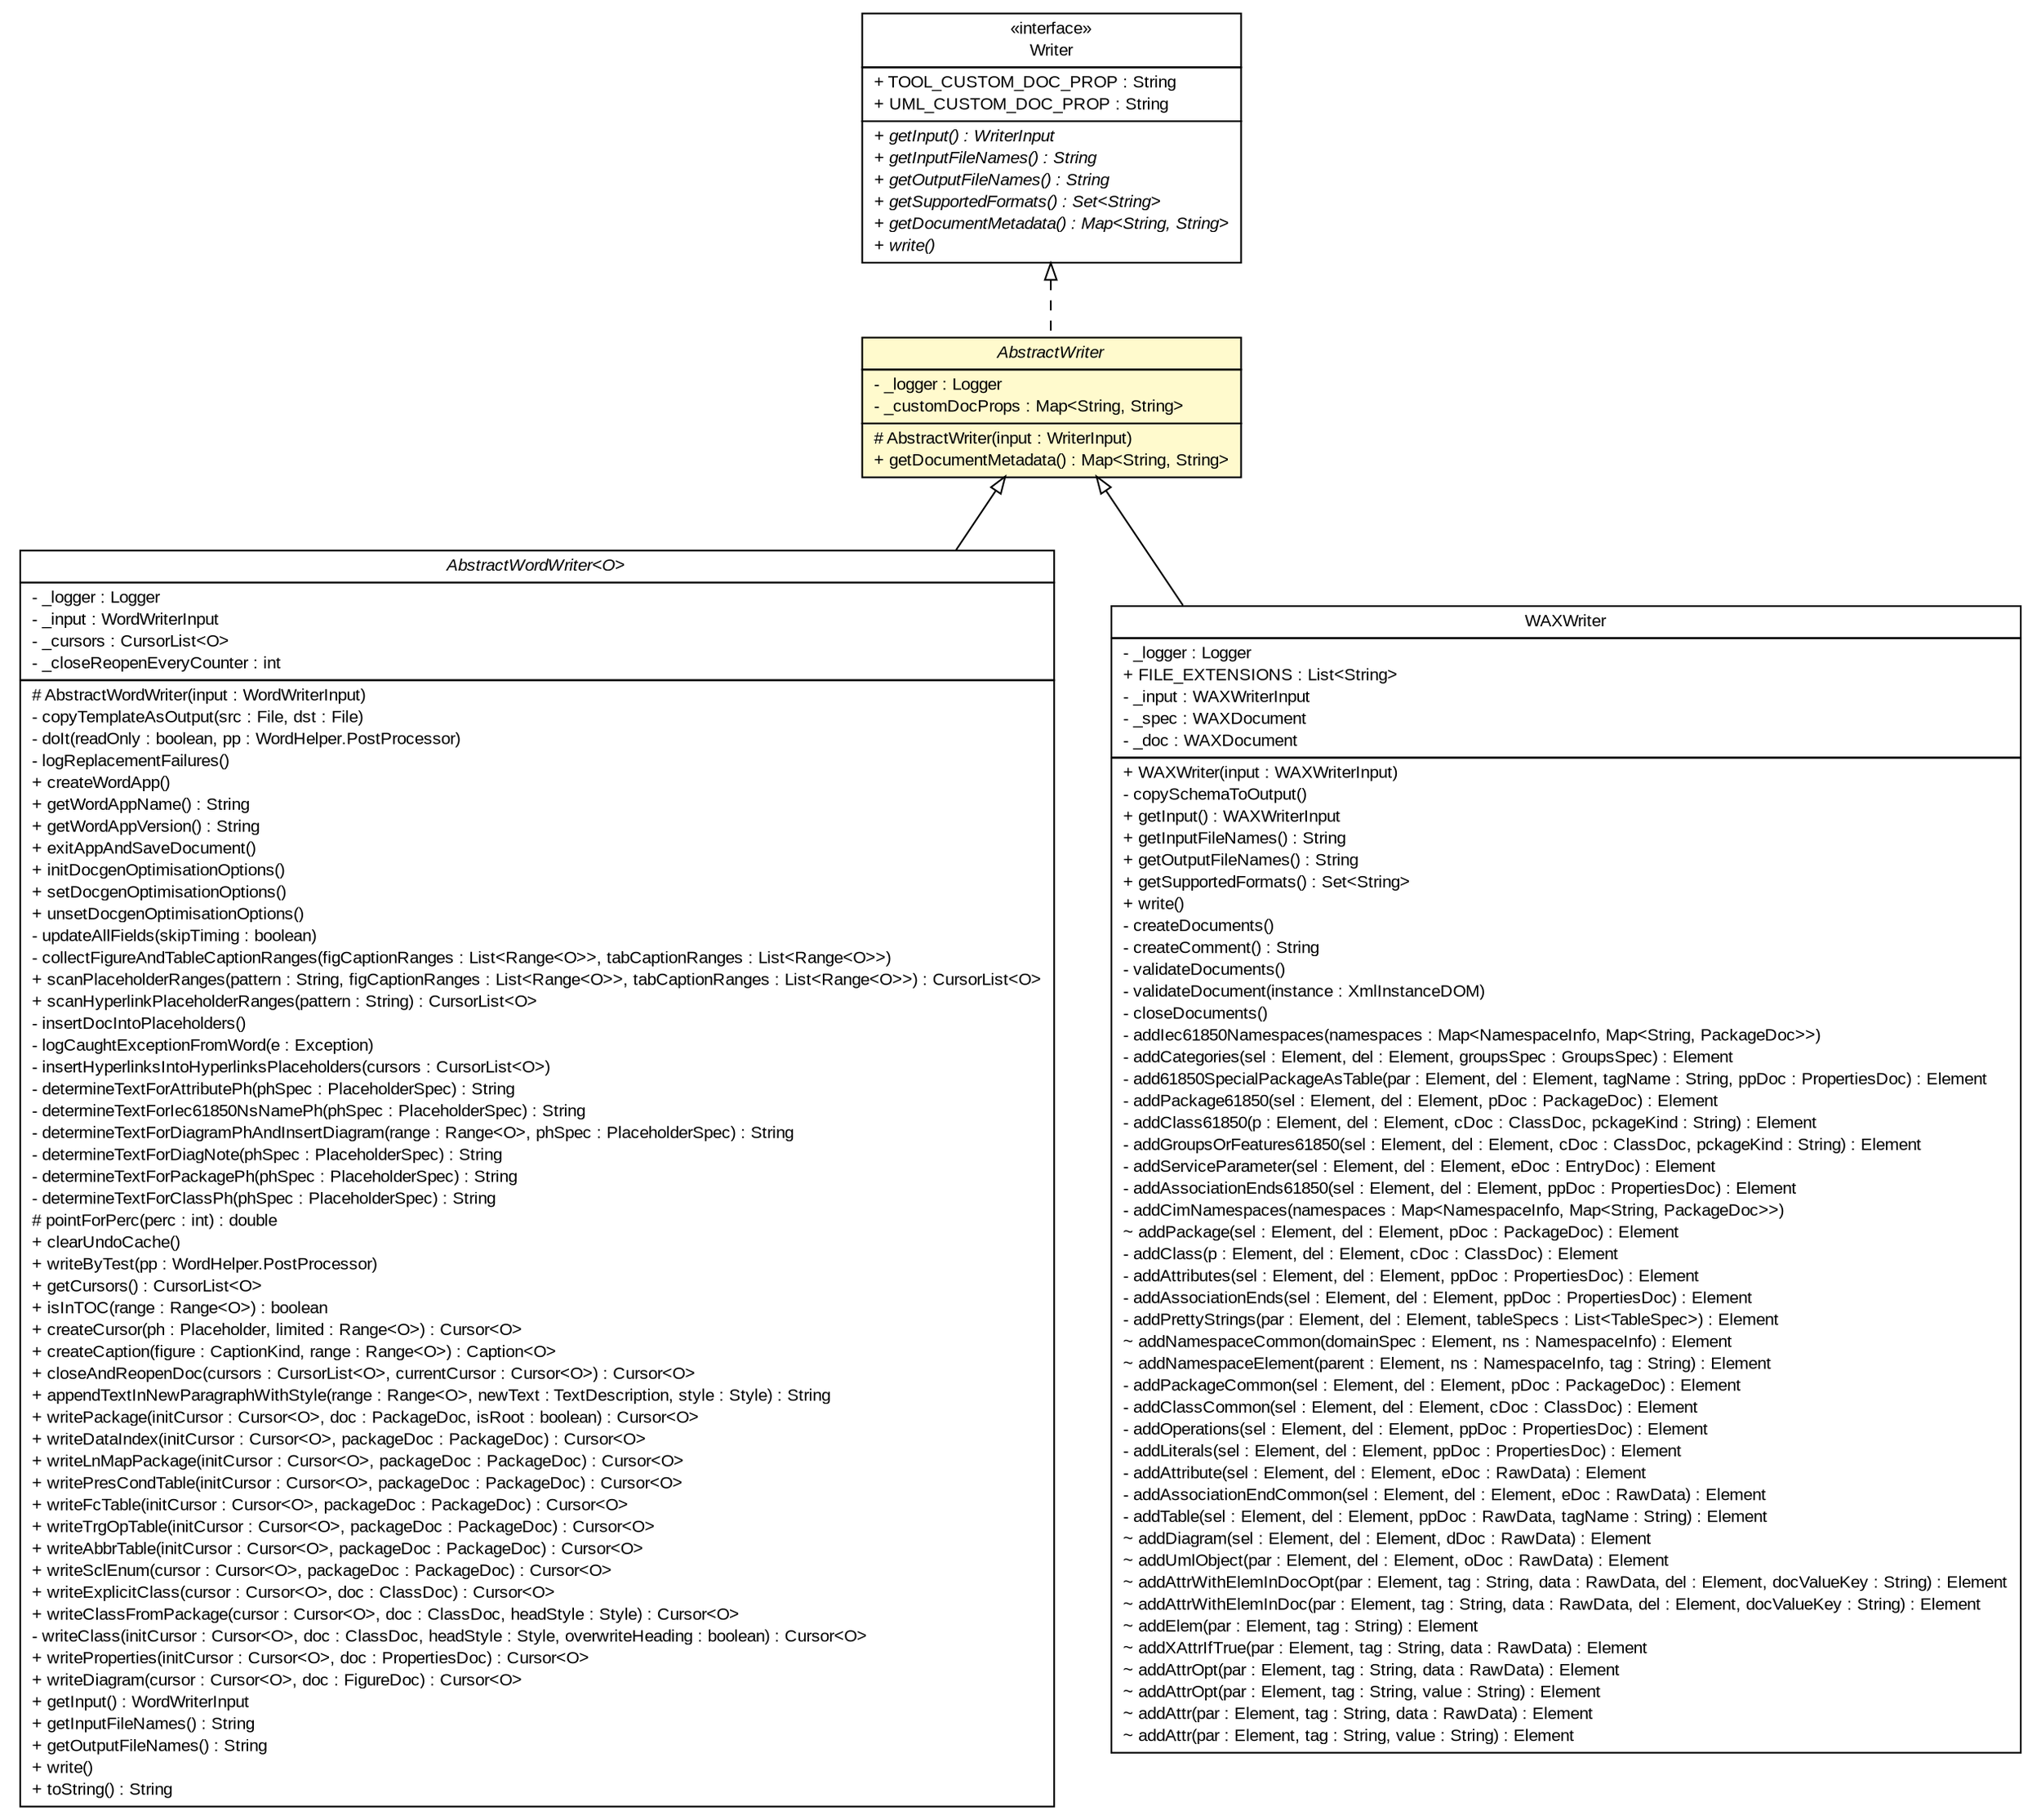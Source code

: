 #!/usr/local/bin/dot
#
# Class diagram 
# Generated by UMLGraph version R5_6_6-6-g3bdff0 (http://www.umlgraph.org/)
#

digraph G {
	edge [fontname="arial",fontsize=10,labelfontname="arial",labelfontsize=10];
	node [fontname="arial",fontsize=10,shape=plaintext];
	nodesep=0.25;
	ranksep=0.5;
	// org.tanjakostic.jcleancim.docgen.writer.Writer
	c21573 [label=<<table title="org.tanjakostic.jcleancim.docgen.writer.Writer" border="0" cellborder="1" cellspacing="0" cellpadding="2" port="p" href="./Writer.html">
		<tr><td><table border="0" cellspacing="0" cellpadding="1">
<tr><td align="center" balign="center"> &#171;interface&#187; </td></tr>
<tr><td align="center" balign="center"> Writer </td></tr>
		</table></td></tr>
		<tr><td><table border="0" cellspacing="0" cellpadding="1">
<tr><td align="left" balign="left"> + TOOL_CUSTOM_DOC_PROP : String </td></tr>
<tr><td align="left" balign="left"> + UML_CUSTOM_DOC_PROP : String </td></tr>
		</table></td></tr>
		<tr><td><table border="0" cellspacing="0" cellpadding="1">
<tr><td align="left" balign="left"><font face="Arial Italic" point-size="10.0"> + getInput() : WriterInput </font></td></tr>
<tr><td align="left" balign="left"><font face="Arial Italic" point-size="10.0"> + getInputFileNames() : String </font></td></tr>
<tr><td align="left" balign="left"><font face="Arial Italic" point-size="10.0"> + getOutputFileNames() : String </font></td></tr>
<tr><td align="left" balign="left"><font face="Arial Italic" point-size="10.0"> + getSupportedFormats() : Set&lt;String&gt; </font></td></tr>
<tr><td align="left" balign="left"><font face="Arial Italic" point-size="10.0"> + getDocumentMetadata() : Map&lt;String, String&gt; </font></td></tr>
<tr><td align="left" balign="left"><font face="Arial Italic" point-size="10.0"> + write() </font></td></tr>
		</table></td></tr>
		</table>>, URL="./Writer.html", fontname="arial", fontcolor="black", fontsize=10.0];
	// org.tanjakostic.jcleancim.docgen.writer.AbstractWriter
	c21586 [label=<<table title="org.tanjakostic.jcleancim.docgen.writer.AbstractWriter" border="0" cellborder="1" cellspacing="0" cellpadding="2" port="p" bgcolor="lemonChiffon" href="./AbstractWriter.html">
		<tr><td><table border="0" cellspacing="0" cellpadding="1">
<tr><td align="center" balign="center"><font face="Arial Italic"> AbstractWriter </font></td></tr>
		</table></td></tr>
		<tr><td><table border="0" cellspacing="0" cellpadding="1">
<tr><td align="left" balign="left"> - _logger : Logger </td></tr>
<tr><td align="left" balign="left"> - _customDocProps : Map&lt;String, String&gt; </td></tr>
		</table></td></tr>
		<tr><td><table border="0" cellspacing="0" cellpadding="1">
<tr><td align="left" balign="left"> # AbstractWriter(input : WriterInput) </td></tr>
<tr><td align="left" balign="left"> + getDocumentMetadata() : Map&lt;String, String&gt; </td></tr>
		</table></td></tr>
		</table>>, URL="./AbstractWriter.html", fontname="arial", fontcolor="black", fontsize=10.0];
	// org.tanjakostic.jcleancim.docgen.writer.word.AbstractWordWriter<O>
	c21593 [label=<<table title="org.tanjakostic.jcleancim.docgen.writer.word.AbstractWordWriter" border="0" cellborder="1" cellspacing="0" cellpadding="2" port="p" href="./word/AbstractWordWriter.html">
		<tr><td><table border="0" cellspacing="0" cellpadding="1">
<tr><td align="center" balign="center"><font face="Arial Italic"> AbstractWordWriter&lt;O&gt; </font></td></tr>
		</table></td></tr>
		<tr><td><table border="0" cellspacing="0" cellpadding="1">
<tr><td align="left" balign="left"> - _logger : Logger </td></tr>
<tr><td align="left" balign="left"> - _input : WordWriterInput </td></tr>
<tr><td align="left" balign="left"> - _cursors : CursorList&lt;O&gt; </td></tr>
<tr><td align="left" balign="left"> - _closeReopenEveryCounter : int </td></tr>
		</table></td></tr>
		<tr><td><table border="0" cellspacing="0" cellpadding="1">
<tr><td align="left" balign="left"> # AbstractWordWriter(input : WordWriterInput) </td></tr>
<tr><td align="left" balign="left"> - copyTemplateAsOutput(src : File, dst : File) </td></tr>
<tr><td align="left" balign="left"> - doIt(readOnly : boolean, pp : WordHelper.PostProcessor) </td></tr>
<tr><td align="left" balign="left"> - logReplacementFailures() </td></tr>
<tr><td align="left" balign="left"> + createWordApp() </td></tr>
<tr><td align="left" balign="left"> + getWordAppName() : String </td></tr>
<tr><td align="left" balign="left"> + getWordAppVersion() : String </td></tr>
<tr><td align="left" balign="left"> + exitAppAndSaveDocument() </td></tr>
<tr><td align="left" balign="left"> + initDocgenOptimisationOptions() </td></tr>
<tr><td align="left" balign="left"> + setDocgenOptimisationOptions() </td></tr>
<tr><td align="left" balign="left"> + unsetDocgenOptimisationOptions() </td></tr>
<tr><td align="left" balign="left"> - updateAllFields(skipTiming : boolean) </td></tr>
<tr><td align="left" balign="left"> - collectFigureAndTableCaptionRanges(figCaptionRanges : List&lt;Range&lt;O&gt;&gt;, tabCaptionRanges : List&lt;Range&lt;O&gt;&gt;) </td></tr>
<tr><td align="left" balign="left"> + scanPlaceholderRanges(pattern : String, figCaptionRanges : List&lt;Range&lt;O&gt;&gt;, tabCaptionRanges : List&lt;Range&lt;O&gt;&gt;) : CursorList&lt;O&gt; </td></tr>
<tr><td align="left" balign="left"> + scanHyperlinkPlaceholderRanges(pattern : String) : CursorList&lt;O&gt; </td></tr>
<tr><td align="left" balign="left"> - insertDocIntoPlaceholders() </td></tr>
<tr><td align="left" balign="left"> - logCaughtExceptionFromWord(e : Exception) </td></tr>
<tr><td align="left" balign="left"> - insertHyperlinksIntoHyperlinksPlaceholders(cursors : CursorList&lt;O&gt;) </td></tr>
<tr><td align="left" balign="left"> - determineTextForAttributePh(phSpec : PlaceholderSpec) : String </td></tr>
<tr><td align="left" balign="left"> - determineTextForIec61850NsNamePh(phSpec : PlaceholderSpec) : String </td></tr>
<tr><td align="left" balign="left"> - determineTextForDiagramPhAndInsertDiagram(range : Range&lt;O&gt;, phSpec : PlaceholderSpec) : String </td></tr>
<tr><td align="left" balign="left"> - determineTextForDiagNote(phSpec : PlaceholderSpec) : String </td></tr>
<tr><td align="left" balign="left"> - determineTextForPackagePh(phSpec : PlaceholderSpec) : String </td></tr>
<tr><td align="left" balign="left"> - determineTextForClassPh(phSpec : PlaceholderSpec) : String </td></tr>
<tr><td align="left" balign="left"> # pointForPerc(perc : int) : double </td></tr>
<tr><td align="left" balign="left"> + clearUndoCache() </td></tr>
<tr><td align="left" balign="left"> + writeByTest(pp : WordHelper.PostProcessor) </td></tr>
<tr><td align="left" balign="left"> + getCursors() : CursorList&lt;O&gt; </td></tr>
<tr><td align="left" balign="left"> + isInTOC(range : Range&lt;O&gt;) : boolean </td></tr>
<tr><td align="left" balign="left"> + createCursor(ph : Placeholder, limited : Range&lt;O&gt;) : Cursor&lt;O&gt; </td></tr>
<tr><td align="left" balign="left"> + createCaption(figure : CaptionKind, range : Range&lt;O&gt;) : Caption&lt;O&gt; </td></tr>
<tr><td align="left" balign="left"> + closeAndReopenDoc(cursors : CursorList&lt;O&gt;, currentCursor : Cursor&lt;O&gt;) : Cursor&lt;O&gt; </td></tr>
<tr><td align="left" balign="left"> + appendTextInNewParagraphWithStyle(range : Range&lt;O&gt;, newText : TextDescription, style : Style) : String </td></tr>
<tr><td align="left" balign="left"> + writePackage(initCursor : Cursor&lt;O&gt;, doc : PackageDoc, isRoot : boolean) : Cursor&lt;O&gt; </td></tr>
<tr><td align="left" balign="left"> + writeDataIndex(initCursor : Cursor&lt;O&gt;, packageDoc : PackageDoc) : Cursor&lt;O&gt; </td></tr>
<tr><td align="left" balign="left"> + writeLnMapPackage(initCursor : Cursor&lt;O&gt;, packageDoc : PackageDoc) : Cursor&lt;O&gt; </td></tr>
<tr><td align="left" balign="left"> + writePresCondTable(initCursor : Cursor&lt;O&gt;, packageDoc : PackageDoc) : Cursor&lt;O&gt; </td></tr>
<tr><td align="left" balign="left"> + writeFcTable(initCursor : Cursor&lt;O&gt;, packageDoc : PackageDoc) : Cursor&lt;O&gt; </td></tr>
<tr><td align="left" balign="left"> + writeTrgOpTable(initCursor : Cursor&lt;O&gt;, packageDoc : PackageDoc) : Cursor&lt;O&gt; </td></tr>
<tr><td align="left" balign="left"> + writeAbbrTable(initCursor : Cursor&lt;O&gt;, packageDoc : PackageDoc) : Cursor&lt;O&gt; </td></tr>
<tr><td align="left" balign="left"> + writeSclEnum(cursor : Cursor&lt;O&gt;, packageDoc : PackageDoc) : Cursor&lt;O&gt; </td></tr>
<tr><td align="left" balign="left"> + writeExplicitClass(cursor : Cursor&lt;O&gt;, doc : ClassDoc) : Cursor&lt;O&gt; </td></tr>
<tr><td align="left" balign="left"> + writeClassFromPackage(cursor : Cursor&lt;O&gt;, doc : ClassDoc, headStyle : Style) : Cursor&lt;O&gt; </td></tr>
<tr><td align="left" balign="left"> - writeClass(initCursor : Cursor&lt;O&gt;, doc : ClassDoc, headStyle : Style, overwriteHeading : boolean) : Cursor&lt;O&gt; </td></tr>
<tr><td align="left" balign="left"> + writeProperties(initCursor : Cursor&lt;O&gt;, doc : PropertiesDoc) : Cursor&lt;O&gt; </td></tr>
<tr><td align="left" balign="left"> + writeDiagram(cursor : Cursor&lt;O&gt;, doc : FigureDoc) : Cursor&lt;O&gt; </td></tr>
<tr><td align="left" balign="left"> + getInput() : WordWriterInput </td></tr>
<tr><td align="left" balign="left"> + getInputFileNames() : String </td></tr>
<tr><td align="left" balign="left"> + getOutputFileNames() : String </td></tr>
<tr><td align="left" balign="left"> + write() </td></tr>
<tr><td align="left" balign="left"> + toString() : String </td></tr>
		</table></td></tr>
		</table>>, URL="./word/AbstractWordWriter.html", fontname="arial", fontcolor="black", fontsize=10.0];
	// org.tanjakostic.jcleancim.docgen.writer.xml.WAXWriter
	c21605 [label=<<table title="org.tanjakostic.jcleancim.docgen.writer.xml.WAXWriter" border="0" cellborder="1" cellspacing="0" cellpadding="2" port="p" href="./xml/WAXWriter.html">
		<tr><td><table border="0" cellspacing="0" cellpadding="1">
<tr><td align="center" balign="center"> WAXWriter </td></tr>
		</table></td></tr>
		<tr><td><table border="0" cellspacing="0" cellpadding="1">
<tr><td align="left" balign="left"> - _logger : Logger </td></tr>
<tr><td align="left" balign="left"> + FILE_EXTENSIONS : List&lt;String&gt; </td></tr>
<tr><td align="left" balign="left"> - _input : WAXWriterInput </td></tr>
<tr><td align="left" balign="left"> - _spec : WAXDocument </td></tr>
<tr><td align="left" balign="left"> - _doc : WAXDocument </td></tr>
		</table></td></tr>
		<tr><td><table border="0" cellspacing="0" cellpadding="1">
<tr><td align="left" balign="left"> + WAXWriter(input : WAXWriterInput) </td></tr>
<tr><td align="left" balign="left"> - copySchemaToOutput() </td></tr>
<tr><td align="left" balign="left"> + getInput() : WAXWriterInput </td></tr>
<tr><td align="left" balign="left"> + getInputFileNames() : String </td></tr>
<tr><td align="left" balign="left"> + getOutputFileNames() : String </td></tr>
<tr><td align="left" balign="left"> + getSupportedFormats() : Set&lt;String&gt; </td></tr>
<tr><td align="left" balign="left"> + write() </td></tr>
<tr><td align="left" balign="left"> - createDocuments() </td></tr>
<tr><td align="left" balign="left"> - createComment() : String </td></tr>
<tr><td align="left" balign="left"> - validateDocuments() </td></tr>
<tr><td align="left" balign="left"> - validateDocument(instance : XmlInstanceDOM) </td></tr>
<tr><td align="left" balign="left"> - closeDocuments() </td></tr>
<tr><td align="left" balign="left"> - addIec61850Namespaces(namespaces : Map&lt;NamespaceInfo, Map&lt;String, PackageDoc&gt;&gt;) </td></tr>
<tr><td align="left" balign="left"> - addCategories(sel : Element, del : Element, groupsSpec : GroupsSpec) : Element </td></tr>
<tr><td align="left" balign="left"> - add61850SpecialPackageAsTable(par : Element, del : Element, tagName : String, ppDoc : PropertiesDoc) : Element </td></tr>
<tr><td align="left" balign="left"> - addPackage61850(sel : Element, del : Element, pDoc : PackageDoc) : Element </td></tr>
<tr><td align="left" balign="left"> - addClass61850(p : Element, del : Element, cDoc : ClassDoc, pckageKind : String) : Element </td></tr>
<tr><td align="left" balign="left"> - addGroupsOrFeatures61850(sel : Element, del : Element, cDoc : ClassDoc, pckageKind : String) : Element </td></tr>
<tr><td align="left" balign="left"> - addServiceParameter(sel : Element, del : Element, eDoc : EntryDoc) : Element </td></tr>
<tr><td align="left" balign="left"> - addAssociationEnds61850(sel : Element, del : Element, ppDoc : PropertiesDoc) : Element </td></tr>
<tr><td align="left" balign="left"> - addCimNamespaces(namespaces : Map&lt;NamespaceInfo, Map&lt;String, PackageDoc&gt;&gt;) </td></tr>
<tr><td align="left" balign="left"> ~ addPackage(sel : Element, del : Element, pDoc : PackageDoc) : Element </td></tr>
<tr><td align="left" balign="left"> - addClass(p : Element, del : Element, cDoc : ClassDoc) : Element </td></tr>
<tr><td align="left" balign="left"> - addAttributes(sel : Element, del : Element, ppDoc : PropertiesDoc) : Element </td></tr>
<tr><td align="left" balign="left"> - addAssociationEnds(sel : Element, del : Element, ppDoc : PropertiesDoc) : Element </td></tr>
<tr><td align="left" balign="left"> - addPrettyStrings(par : Element, del : Element, tableSpecs : List&lt;TableSpec&gt;) : Element </td></tr>
<tr><td align="left" balign="left"> ~ addNamespaceCommon(domainSpec : Element, ns : NamespaceInfo) : Element </td></tr>
<tr><td align="left" balign="left"> ~ addNamespaceElement(parent : Element, ns : NamespaceInfo, tag : String) : Element </td></tr>
<tr><td align="left" balign="left"> - addPackageCommon(sel : Element, del : Element, pDoc : PackageDoc) : Element </td></tr>
<tr><td align="left" balign="left"> - addClassCommon(sel : Element, del : Element, cDoc : ClassDoc) : Element </td></tr>
<tr><td align="left" balign="left"> - addOperations(sel : Element, del : Element, ppDoc : PropertiesDoc) : Element </td></tr>
<tr><td align="left" balign="left"> - addLiterals(sel : Element, del : Element, ppDoc : PropertiesDoc) : Element </td></tr>
<tr><td align="left" balign="left"> - addAttribute(sel : Element, del : Element, eDoc : RawData) : Element </td></tr>
<tr><td align="left" balign="left"> - addAssociationEndCommon(sel : Element, del : Element, eDoc : RawData) : Element </td></tr>
<tr><td align="left" balign="left"> - addTable(sel : Element, del : Element, ppDoc : RawData, tagName : String) : Element </td></tr>
<tr><td align="left" balign="left"> ~ addDiagram(sel : Element, del : Element, dDoc : RawData) : Element </td></tr>
<tr><td align="left" balign="left"> ~ addUmlObject(par : Element, del : Element, oDoc : RawData) : Element </td></tr>
<tr><td align="left" balign="left"> ~ addAttrWithElemInDocOpt(par : Element, tag : String, data : RawData, del : Element, docValueKey : String) : Element </td></tr>
<tr><td align="left" balign="left"> ~ addAttrWithElemInDoc(par : Element, tag : String, data : RawData, del : Element, docValueKey : String) : Element </td></tr>
<tr><td align="left" balign="left"> ~ addElem(par : Element, tag : String) : Element </td></tr>
<tr><td align="left" balign="left"> ~ addXAttrIfTrue(par : Element, tag : String, data : RawData) : Element </td></tr>
<tr><td align="left" balign="left"> ~ addAttrOpt(par : Element, tag : String, data : RawData) : Element </td></tr>
<tr><td align="left" balign="left"> ~ addAttrOpt(par : Element, tag : String, value : String) : Element </td></tr>
<tr><td align="left" balign="left"> ~ addAttr(par : Element, tag : String, data : RawData) : Element </td></tr>
<tr><td align="left" balign="left"> ~ addAttr(par : Element, tag : String, value : String) : Element </td></tr>
		</table></td></tr>
		</table>>, URL="./xml/WAXWriter.html", fontname="arial", fontcolor="black", fontsize=10.0];
	//org.tanjakostic.jcleancim.docgen.writer.AbstractWriter implements org.tanjakostic.jcleancim.docgen.writer.Writer
	c21573:p -> c21586:p [dir=back,arrowtail=empty,style=dashed];
	//org.tanjakostic.jcleancim.docgen.writer.word.AbstractWordWriter<O> extends org.tanjakostic.jcleancim.docgen.writer.AbstractWriter
	c21586:p -> c21593:p [dir=back,arrowtail=empty];
	//org.tanjakostic.jcleancim.docgen.writer.xml.WAXWriter extends org.tanjakostic.jcleancim.docgen.writer.AbstractWriter
	c21586:p -> c21605:p [dir=back,arrowtail=empty];
}

